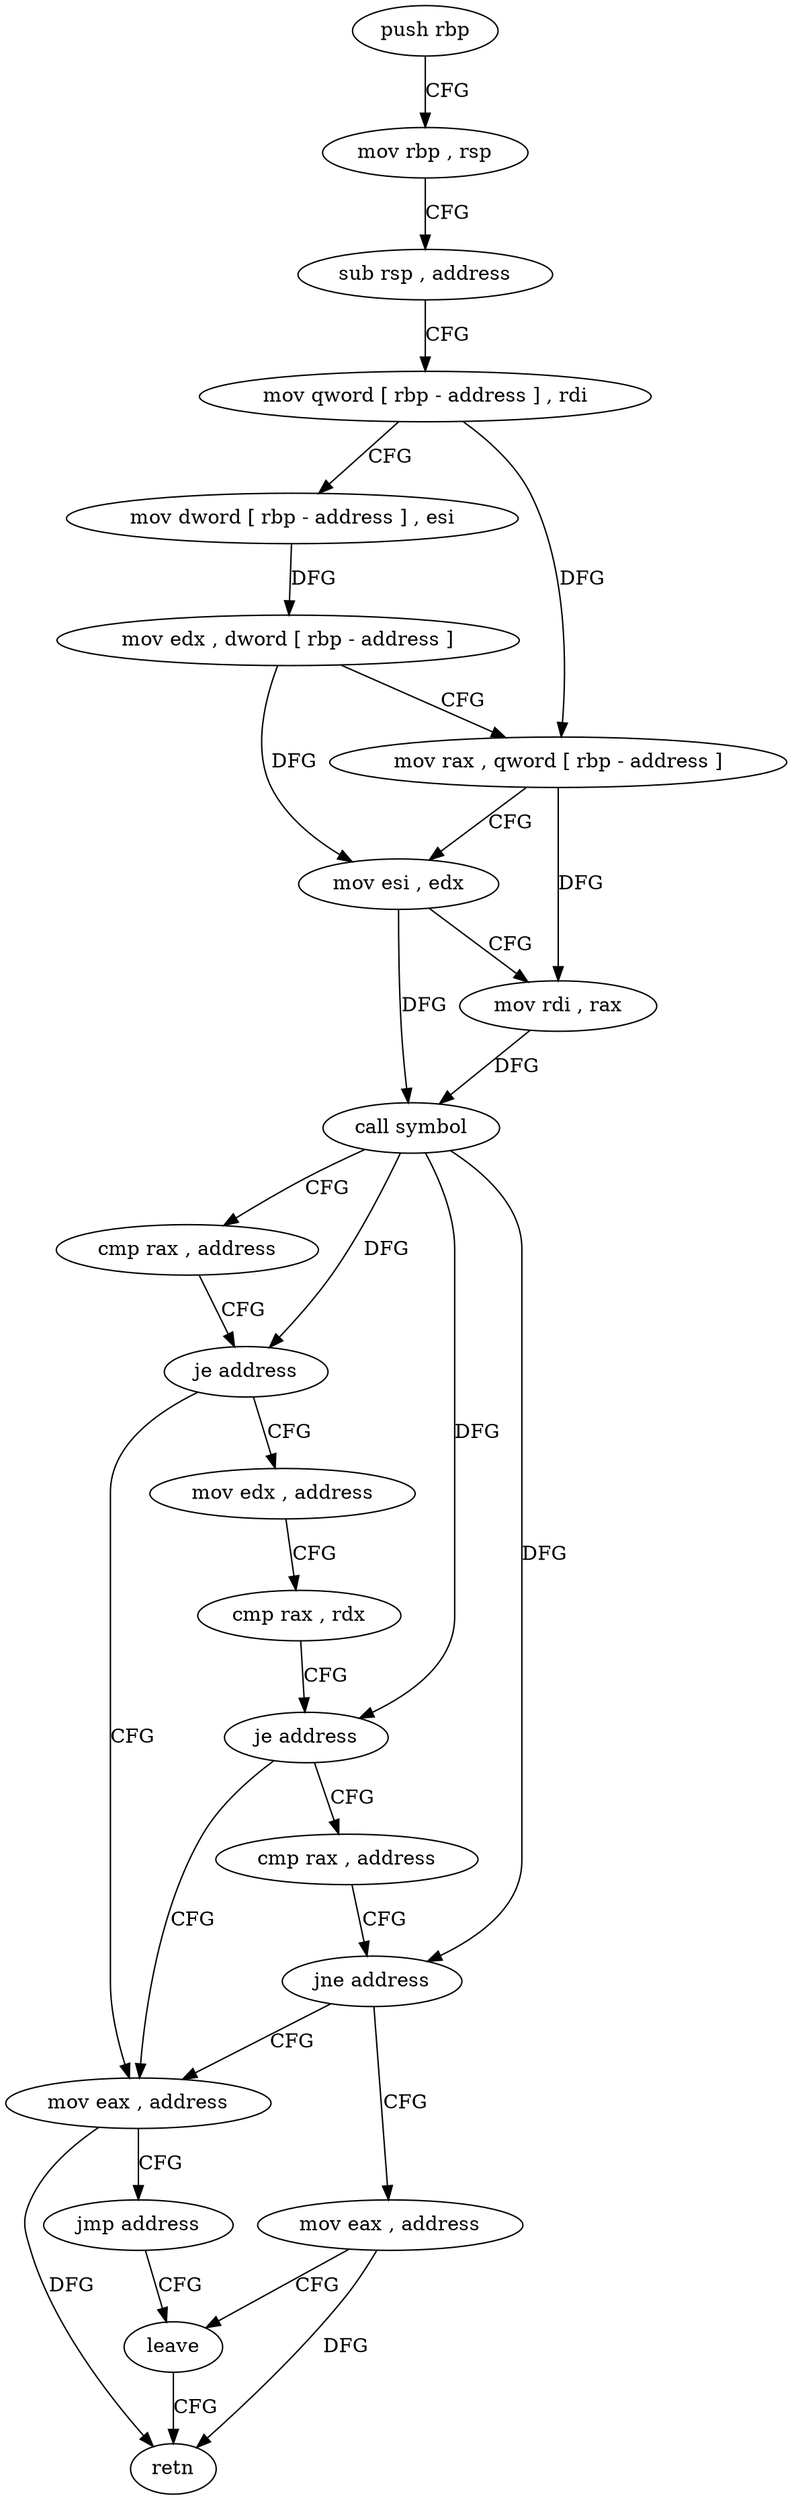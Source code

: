 digraph "func" {
"4296353" [label = "push rbp" ]
"4296354" [label = "mov rbp , rsp" ]
"4296357" [label = "sub rsp , address" ]
"4296361" [label = "mov qword [ rbp - address ] , rdi" ]
"4296365" [label = "mov dword [ rbp - address ] , esi" ]
"4296368" [label = "mov edx , dword [ rbp - address ]" ]
"4296371" [label = "mov rax , qword [ rbp - address ]" ]
"4296375" [label = "mov esi , edx" ]
"4296377" [label = "mov rdi , rax" ]
"4296380" [label = "call symbol" ]
"4296385" [label = "cmp rax , address" ]
"4296391" [label = "je address" ]
"4296411" [label = "mov eax , address" ]
"4296393" [label = "mov edx , address" ]
"4296416" [label = "jmp address" ]
"4296423" [label = "leave" ]
"4296398" [label = "cmp rax , rdx" ]
"4296401" [label = "je address" ]
"4296403" [label = "cmp rax , address" ]
"4296424" [label = "retn" ]
"4296409" [label = "jne address" ]
"4296418" [label = "mov eax , address" ]
"4296353" -> "4296354" [ label = "CFG" ]
"4296354" -> "4296357" [ label = "CFG" ]
"4296357" -> "4296361" [ label = "CFG" ]
"4296361" -> "4296365" [ label = "CFG" ]
"4296361" -> "4296371" [ label = "DFG" ]
"4296365" -> "4296368" [ label = "DFG" ]
"4296368" -> "4296371" [ label = "CFG" ]
"4296368" -> "4296375" [ label = "DFG" ]
"4296371" -> "4296375" [ label = "CFG" ]
"4296371" -> "4296377" [ label = "DFG" ]
"4296375" -> "4296377" [ label = "CFG" ]
"4296375" -> "4296380" [ label = "DFG" ]
"4296377" -> "4296380" [ label = "DFG" ]
"4296380" -> "4296385" [ label = "CFG" ]
"4296380" -> "4296391" [ label = "DFG" ]
"4296380" -> "4296401" [ label = "DFG" ]
"4296380" -> "4296409" [ label = "DFG" ]
"4296385" -> "4296391" [ label = "CFG" ]
"4296391" -> "4296411" [ label = "CFG" ]
"4296391" -> "4296393" [ label = "CFG" ]
"4296411" -> "4296416" [ label = "CFG" ]
"4296411" -> "4296424" [ label = "DFG" ]
"4296393" -> "4296398" [ label = "CFG" ]
"4296416" -> "4296423" [ label = "CFG" ]
"4296423" -> "4296424" [ label = "CFG" ]
"4296398" -> "4296401" [ label = "CFG" ]
"4296401" -> "4296411" [ label = "CFG" ]
"4296401" -> "4296403" [ label = "CFG" ]
"4296403" -> "4296409" [ label = "CFG" ]
"4296409" -> "4296418" [ label = "CFG" ]
"4296409" -> "4296411" [ label = "CFG" ]
"4296418" -> "4296423" [ label = "CFG" ]
"4296418" -> "4296424" [ label = "DFG" ]
}
